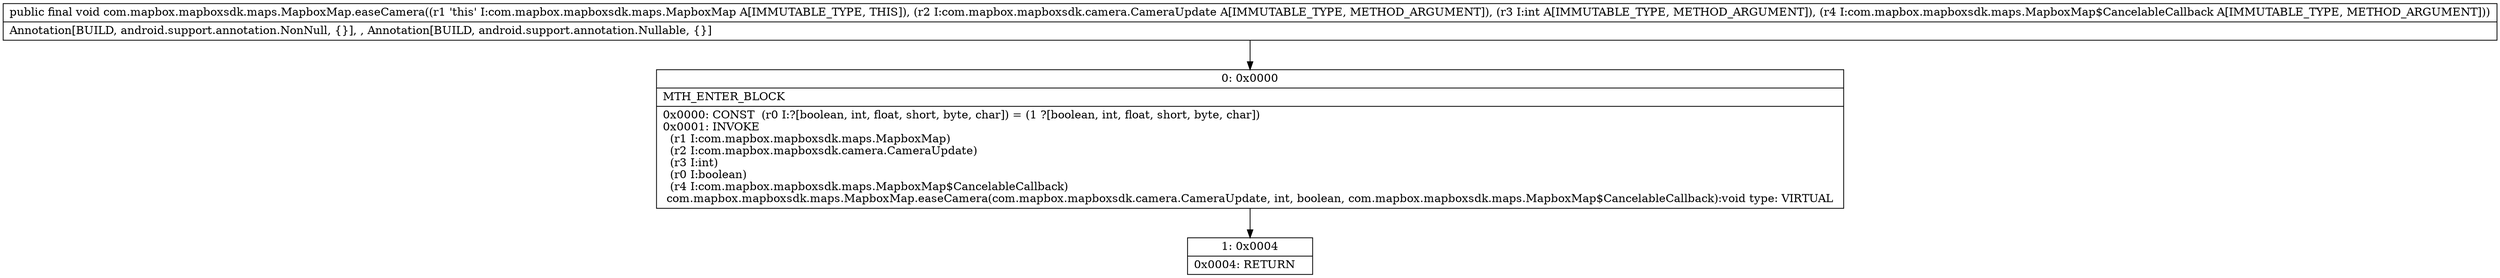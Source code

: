 digraph "CFG forcom.mapbox.mapboxsdk.maps.MapboxMap.easeCamera(Lcom\/mapbox\/mapboxsdk\/camera\/CameraUpdate;ILcom\/mapbox\/mapboxsdk\/maps\/MapboxMap$CancelableCallback;)V" {
Node_0 [shape=record,label="{0\:\ 0x0000|MTH_ENTER_BLOCK\l|0x0000: CONST  (r0 I:?[boolean, int, float, short, byte, char]) = (1 ?[boolean, int, float, short, byte, char]) \l0x0001: INVOKE  \l  (r1 I:com.mapbox.mapboxsdk.maps.MapboxMap)\l  (r2 I:com.mapbox.mapboxsdk.camera.CameraUpdate)\l  (r3 I:int)\l  (r0 I:boolean)\l  (r4 I:com.mapbox.mapboxsdk.maps.MapboxMap$CancelableCallback)\l com.mapbox.mapboxsdk.maps.MapboxMap.easeCamera(com.mapbox.mapboxsdk.camera.CameraUpdate, int, boolean, com.mapbox.mapboxsdk.maps.MapboxMap$CancelableCallback):void type: VIRTUAL \l}"];
Node_1 [shape=record,label="{1\:\ 0x0004|0x0004: RETURN   \l}"];
MethodNode[shape=record,label="{public final void com.mapbox.mapboxsdk.maps.MapboxMap.easeCamera((r1 'this' I:com.mapbox.mapboxsdk.maps.MapboxMap A[IMMUTABLE_TYPE, THIS]), (r2 I:com.mapbox.mapboxsdk.camera.CameraUpdate A[IMMUTABLE_TYPE, METHOD_ARGUMENT]), (r3 I:int A[IMMUTABLE_TYPE, METHOD_ARGUMENT]), (r4 I:com.mapbox.mapboxsdk.maps.MapboxMap$CancelableCallback A[IMMUTABLE_TYPE, METHOD_ARGUMENT]))  | Annotation[BUILD, android.support.annotation.NonNull, \{\}], , Annotation[BUILD, android.support.annotation.Nullable, \{\}]\l}"];
MethodNode -> Node_0;
Node_0 -> Node_1;
}

